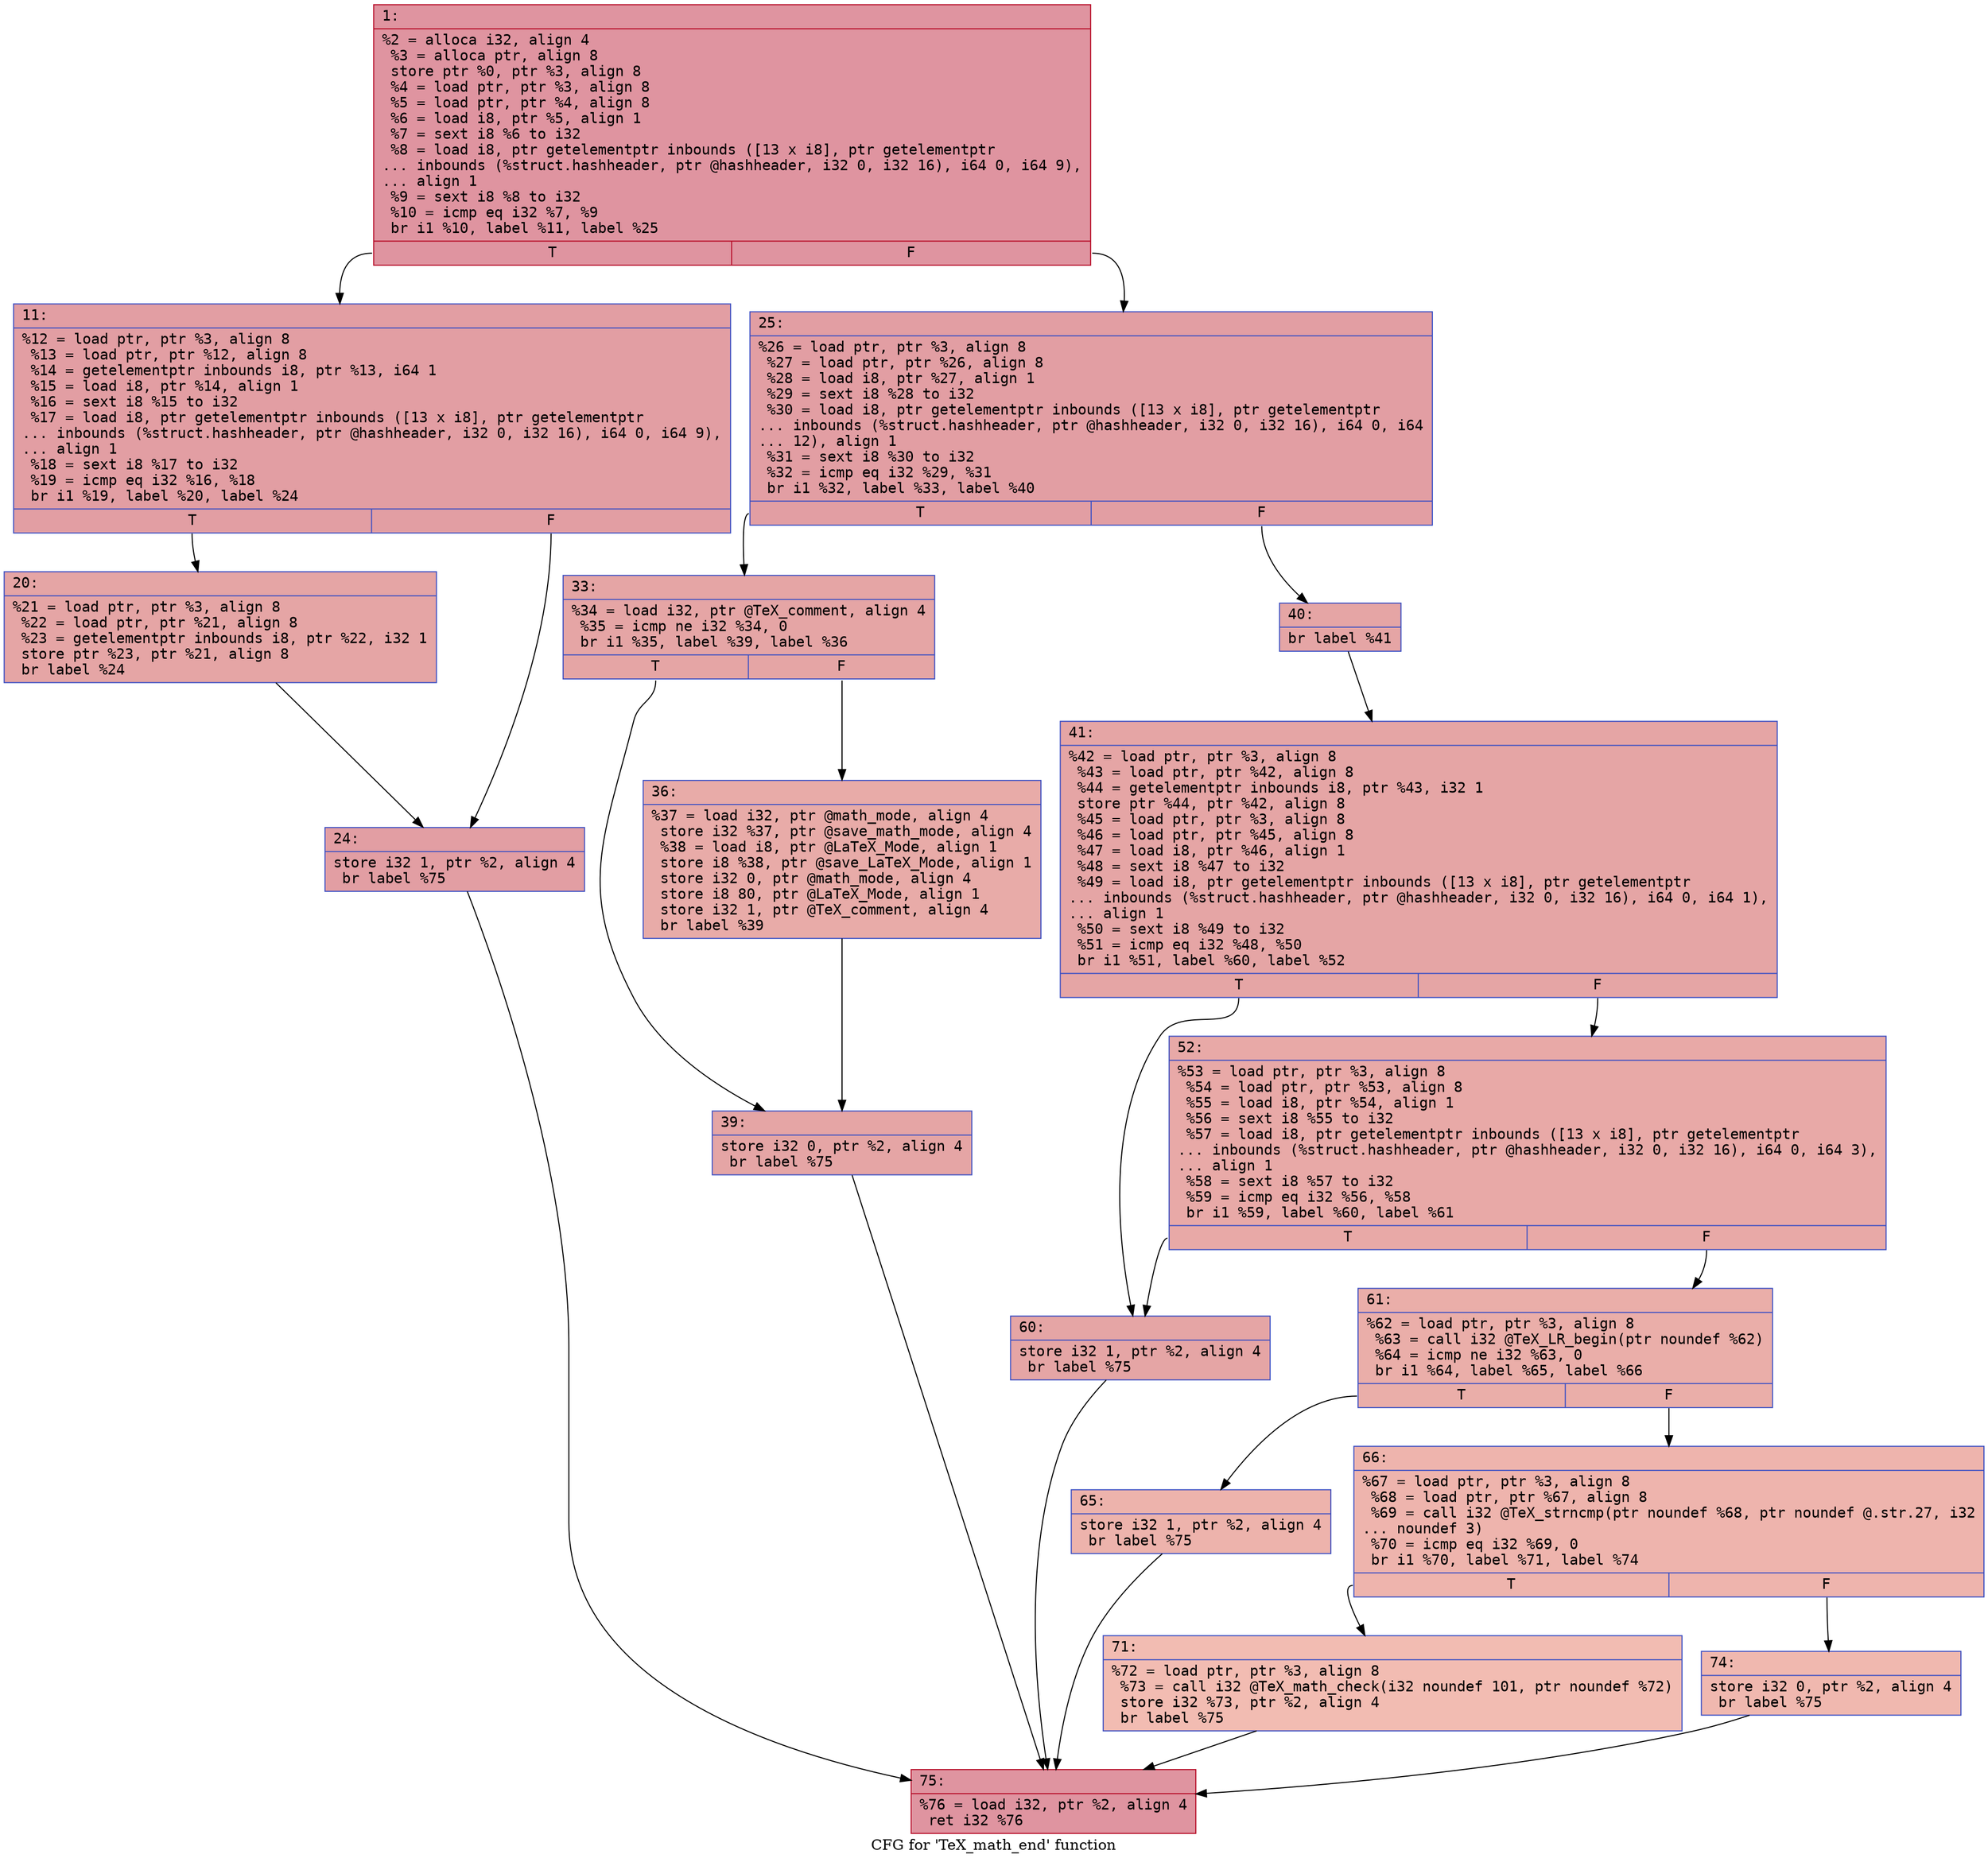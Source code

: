 digraph "CFG for 'TeX_math_end' function" {
	label="CFG for 'TeX_math_end' function";

	Node0x60000199bd90 [shape=record,color="#b70d28ff", style=filled, fillcolor="#b70d2870" fontname="Courier",label="{1:\l|  %2 = alloca i32, align 4\l  %3 = alloca ptr, align 8\l  store ptr %0, ptr %3, align 8\l  %4 = load ptr, ptr %3, align 8\l  %5 = load ptr, ptr %4, align 8\l  %6 = load i8, ptr %5, align 1\l  %7 = sext i8 %6 to i32\l  %8 = load i8, ptr getelementptr inbounds ([13 x i8], ptr getelementptr\l... inbounds (%struct.hashheader, ptr @hashheader, i32 0, i32 16), i64 0, i64 9),\l... align 1\l  %9 = sext i8 %8 to i32\l  %10 = icmp eq i32 %7, %9\l  br i1 %10, label %11, label %25\l|{<s0>T|<s1>F}}"];
	Node0x60000199bd90:s0 -> Node0x60000199bde0[tooltip="1 -> 11\nProbability 50.00%" ];
	Node0x60000199bd90:s1 -> Node0x60000199bed0[tooltip="1 -> 25\nProbability 50.00%" ];
	Node0x60000199bde0 [shape=record,color="#3d50c3ff", style=filled, fillcolor="#be242e70" fontname="Courier",label="{11:\l|  %12 = load ptr, ptr %3, align 8\l  %13 = load ptr, ptr %12, align 8\l  %14 = getelementptr inbounds i8, ptr %13, i64 1\l  %15 = load i8, ptr %14, align 1\l  %16 = sext i8 %15 to i32\l  %17 = load i8, ptr getelementptr inbounds ([13 x i8], ptr getelementptr\l... inbounds (%struct.hashheader, ptr @hashheader, i32 0, i32 16), i64 0, i64 9),\l... align 1\l  %18 = sext i8 %17 to i32\l  %19 = icmp eq i32 %16, %18\l  br i1 %19, label %20, label %24\l|{<s0>T|<s1>F}}"];
	Node0x60000199bde0:s0 -> Node0x60000199be30[tooltip="11 -> 20\nProbability 50.00%" ];
	Node0x60000199bde0:s1 -> Node0x60000199be80[tooltip="11 -> 24\nProbability 50.00%" ];
	Node0x60000199be30 [shape=record,color="#3d50c3ff", style=filled, fillcolor="#c5333470" fontname="Courier",label="{20:\l|  %21 = load ptr, ptr %3, align 8\l  %22 = load ptr, ptr %21, align 8\l  %23 = getelementptr inbounds i8, ptr %22, i32 1\l  store ptr %23, ptr %21, align 8\l  br label %24\l}"];
	Node0x60000199be30 -> Node0x60000199be80[tooltip="20 -> 24\nProbability 100.00%" ];
	Node0x60000199be80 [shape=record,color="#3d50c3ff", style=filled, fillcolor="#be242e70" fontname="Courier",label="{24:\l|  store i32 1, ptr %2, align 4\l  br label %75\l}"];
	Node0x60000199be80 -> Node0x600001984320[tooltip="24 -> 75\nProbability 100.00%" ];
	Node0x60000199bed0 [shape=record,color="#3d50c3ff", style=filled, fillcolor="#be242e70" fontname="Courier",label="{25:\l|  %26 = load ptr, ptr %3, align 8\l  %27 = load ptr, ptr %26, align 8\l  %28 = load i8, ptr %27, align 1\l  %29 = sext i8 %28 to i32\l  %30 = load i8, ptr getelementptr inbounds ([13 x i8], ptr getelementptr\l... inbounds (%struct.hashheader, ptr @hashheader, i32 0, i32 16), i64 0, i64\l... 12), align 1\l  %31 = sext i8 %30 to i32\l  %32 = icmp eq i32 %29, %31\l  br i1 %32, label %33, label %40\l|{<s0>T|<s1>F}}"];
	Node0x60000199bed0:s0 -> Node0x60000199bf20[tooltip="25 -> 33\nProbability 50.00%" ];
	Node0x60000199bed0:s1 -> Node0x600001984050[tooltip="25 -> 40\nProbability 50.00%" ];
	Node0x60000199bf20 [shape=record,color="#3d50c3ff", style=filled, fillcolor="#c5333470" fontname="Courier",label="{33:\l|  %34 = load i32, ptr @TeX_comment, align 4\l  %35 = icmp ne i32 %34, 0\l  br i1 %35, label %39, label %36\l|{<s0>T|<s1>F}}"];
	Node0x60000199bf20:s0 -> Node0x600001984000[tooltip="33 -> 39\nProbability 62.50%" ];
	Node0x60000199bf20:s1 -> Node0x60000199bf70[tooltip="33 -> 36\nProbability 37.50%" ];
	Node0x60000199bf70 [shape=record,color="#3d50c3ff", style=filled, fillcolor="#cc403a70" fontname="Courier",label="{36:\l|  %37 = load i32, ptr @math_mode, align 4\l  store i32 %37, ptr @save_math_mode, align 4\l  %38 = load i8, ptr @LaTeX_Mode, align 1\l  store i8 %38, ptr @save_LaTeX_Mode, align 1\l  store i32 0, ptr @math_mode, align 4\l  store i8 80, ptr @LaTeX_Mode, align 1\l  store i32 1, ptr @TeX_comment, align 4\l  br label %39\l}"];
	Node0x60000199bf70 -> Node0x600001984000[tooltip="36 -> 39\nProbability 100.00%" ];
	Node0x600001984000 [shape=record,color="#3d50c3ff", style=filled, fillcolor="#c5333470" fontname="Courier",label="{39:\l|  store i32 0, ptr %2, align 4\l  br label %75\l}"];
	Node0x600001984000 -> Node0x600001984320[tooltip="39 -> 75\nProbability 100.00%" ];
	Node0x600001984050 [shape=record,color="#3d50c3ff", style=filled, fillcolor="#c5333470" fontname="Courier",label="{40:\l|  br label %41\l}"];
	Node0x600001984050 -> Node0x6000019840a0[tooltip="40 -> 41\nProbability 100.00%" ];
	Node0x6000019840a0 [shape=record,color="#3d50c3ff", style=filled, fillcolor="#c5333470" fontname="Courier",label="{41:\l|  %42 = load ptr, ptr %3, align 8\l  %43 = load ptr, ptr %42, align 8\l  %44 = getelementptr inbounds i8, ptr %43, i32 1\l  store ptr %44, ptr %42, align 8\l  %45 = load ptr, ptr %3, align 8\l  %46 = load ptr, ptr %45, align 8\l  %47 = load i8, ptr %46, align 1\l  %48 = sext i8 %47 to i32\l  %49 = load i8, ptr getelementptr inbounds ([13 x i8], ptr getelementptr\l... inbounds (%struct.hashheader, ptr @hashheader, i32 0, i32 16), i64 0, i64 1),\l... align 1\l  %50 = sext i8 %49 to i32\l  %51 = icmp eq i32 %48, %50\l  br i1 %51, label %60, label %52\l|{<s0>T|<s1>F}}"];
	Node0x6000019840a0:s0 -> Node0x600001984140[tooltip="41 -> 60\nProbability 50.00%" ];
	Node0x6000019840a0:s1 -> Node0x6000019840f0[tooltip="41 -> 52\nProbability 50.00%" ];
	Node0x6000019840f0 [shape=record,color="#3d50c3ff", style=filled, fillcolor="#ca3b3770" fontname="Courier",label="{52:\l|  %53 = load ptr, ptr %3, align 8\l  %54 = load ptr, ptr %53, align 8\l  %55 = load i8, ptr %54, align 1\l  %56 = sext i8 %55 to i32\l  %57 = load i8, ptr getelementptr inbounds ([13 x i8], ptr getelementptr\l... inbounds (%struct.hashheader, ptr @hashheader, i32 0, i32 16), i64 0, i64 3),\l... align 1\l  %58 = sext i8 %57 to i32\l  %59 = icmp eq i32 %56, %58\l  br i1 %59, label %60, label %61\l|{<s0>T|<s1>F}}"];
	Node0x6000019840f0:s0 -> Node0x600001984140[tooltip="52 -> 60\nProbability 50.00%" ];
	Node0x6000019840f0:s1 -> Node0x600001984190[tooltip="52 -> 61\nProbability 50.00%" ];
	Node0x600001984140 [shape=record,color="#3d50c3ff", style=filled, fillcolor="#c5333470" fontname="Courier",label="{60:\l|  store i32 1, ptr %2, align 4\l  br label %75\l}"];
	Node0x600001984140 -> Node0x600001984320[tooltip="60 -> 75\nProbability 100.00%" ];
	Node0x600001984190 [shape=record,color="#3d50c3ff", style=filled, fillcolor="#d0473d70" fontname="Courier",label="{61:\l|  %62 = load ptr, ptr %3, align 8\l  %63 = call i32 @TeX_LR_begin(ptr noundef %62)\l  %64 = icmp ne i32 %63, 0\l  br i1 %64, label %65, label %66\l|{<s0>T|<s1>F}}"];
	Node0x600001984190:s0 -> Node0x6000019841e0[tooltip="61 -> 65\nProbability 62.50%" ];
	Node0x600001984190:s1 -> Node0x600001984230[tooltip="61 -> 66\nProbability 37.50%" ];
	Node0x6000019841e0 [shape=record,color="#3d50c3ff", style=filled, fillcolor="#d6524470" fontname="Courier",label="{65:\l|  store i32 1, ptr %2, align 4\l  br label %75\l}"];
	Node0x6000019841e0 -> Node0x600001984320[tooltip="65 -> 75\nProbability 100.00%" ];
	Node0x600001984230 [shape=record,color="#3d50c3ff", style=filled, fillcolor="#d8564670" fontname="Courier",label="{66:\l|  %67 = load ptr, ptr %3, align 8\l  %68 = load ptr, ptr %67, align 8\l  %69 = call i32 @TeX_strncmp(ptr noundef %68, ptr noundef @.str.27, i32\l... noundef 3)\l  %70 = icmp eq i32 %69, 0\l  br i1 %70, label %71, label %74\l|{<s0>T|<s1>F}}"];
	Node0x600001984230:s0 -> Node0x600001984280[tooltip="66 -> 71\nProbability 37.50%" ];
	Node0x600001984230:s1 -> Node0x6000019842d0[tooltip="66 -> 74\nProbability 62.50%" ];
	Node0x600001984280 [shape=record,color="#3d50c3ff", style=filled, fillcolor="#e1675170" fontname="Courier",label="{71:\l|  %72 = load ptr, ptr %3, align 8\l  %73 = call i32 @TeX_math_check(i32 noundef 101, ptr noundef %72)\l  store i32 %73, ptr %2, align 4\l  br label %75\l}"];
	Node0x600001984280 -> Node0x600001984320[tooltip="71 -> 75\nProbability 100.00%" ];
	Node0x6000019842d0 [shape=record,color="#3d50c3ff", style=filled, fillcolor="#dc5d4a70" fontname="Courier",label="{74:\l|  store i32 0, ptr %2, align 4\l  br label %75\l}"];
	Node0x6000019842d0 -> Node0x600001984320[tooltip="74 -> 75\nProbability 100.00%" ];
	Node0x600001984320 [shape=record,color="#b70d28ff", style=filled, fillcolor="#b70d2870" fontname="Courier",label="{75:\l|  %76 = load i32, ptr %2, align 4\l  ret i32 %76\l}"];
}
